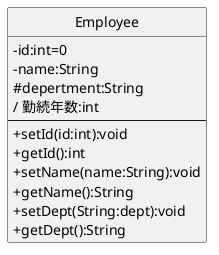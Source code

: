 @startuml 3-1
skinparam classAttributeIconSize 0
' class A <<stereotype>>{}
' class B {
' - 属性1:int
' - 属性2:String
' }
' class C{
' ---
' + 操作1():void
' + 操作2():String
' }
' class D{
' - 属性1:int
' - 属性2:String
' ---
' + 操作1():void
' + 操作2():String
' }
class Employee{
-id:int=0
-name:String
#depertment:String
/ 勤続年数:int
---
+setId(id:int):void
+getId():int
+setName(name:String):void
+getName():String
+setDept(String:dept):void
+getDept():String
}
hide Employee circle
@enduml